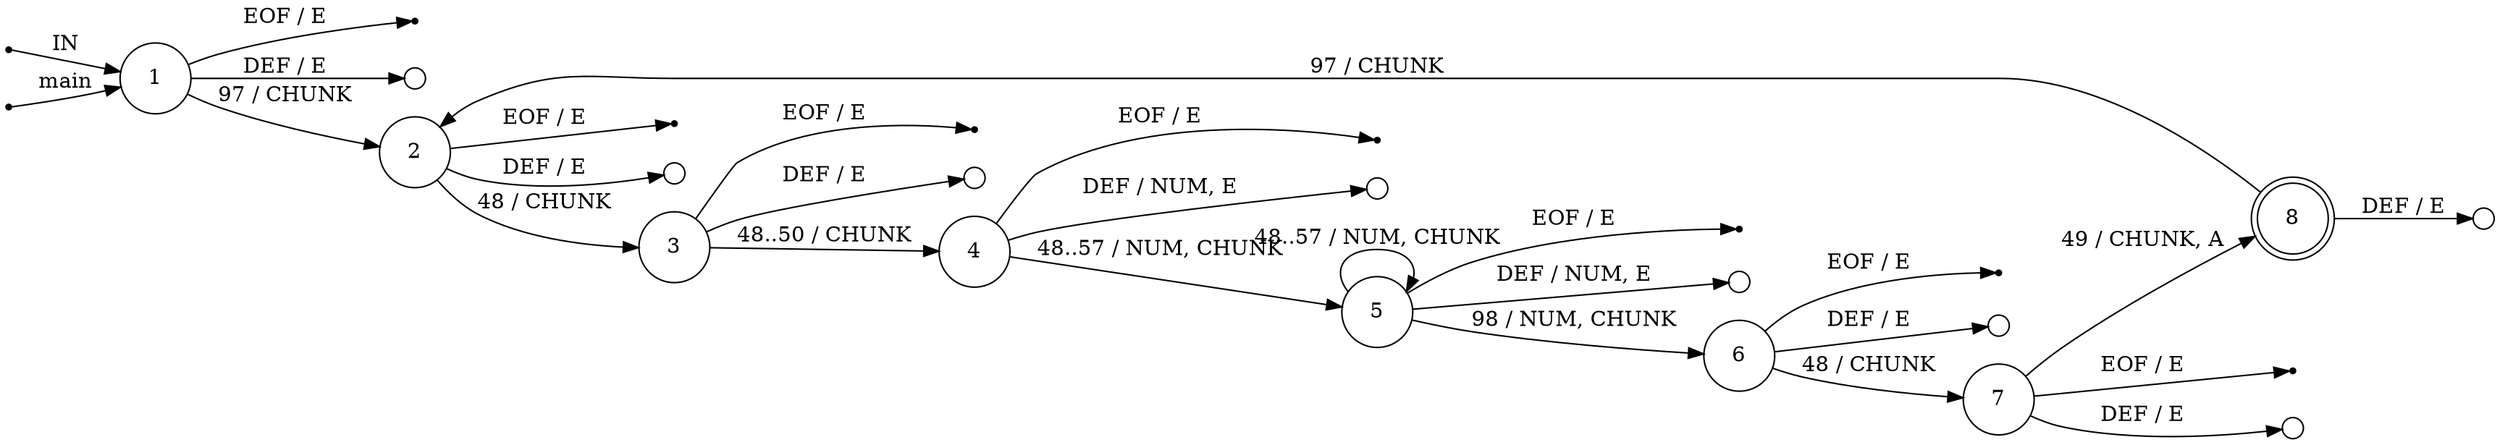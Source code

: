 digraph foo {
	rankdir=LR;
	node [ shape = point ];
	ENTRY;
	en_1;
	eof_1;
	eof_2;
	eof_3;
	eof_4;
	eof_5;
	eof_6;
	eof_7;
	node [ shape = circle, height = 0.2 ];
	err_1 [ label=""];
	err_2 [ label=""];
	err_3 [ label=""];
	err_4 [ label=""];
	err_5 [ label=""];
	err_6 [ label=""];
	err_7 [ label=""];
	err_8 [ label=""];
	node [ fixedsize = true, height = 0.65, shape = doublecircle ];
	8;
	node [ shape = circle ];
	1 -> 2 [ label = "97 / CHUNK" ];
	1 -> err_1 [ label = "DEF / E" ];
	2 -> 3 [ label = "48 / CHUNK" ];
	2 -> err_2 [ label = "DEF / E" ];
	3 -> 4 [ label = "48..50 / CHUNK" ];
	3 -> err_3 [ label = "DEF / E" ];
	4 -> 5 [ label = "48..57 / NUM, CHUNK" ];
	4 -> err_4 [ label = "DEF / NUM, E" ];
	5 -> 5 [ label = "48..57 / NUM, CHUNK" ];
	5 -> 6 [ label = "98 / NUM, CHUNK" ];
	5 -> err_5 [ label = "DEF / NUM, E" ];
	6 -> 7 [ label = "48 / CHUNK" ];
	6 -> err_6 [ label = "DEF / E" ];
	7 -> 8 [ label = "49 / CHUNK, A" ];
	7 -> err_7 [ label = "DEF / E" ];
	8 -> 2 [ label = "97 / CHUNK" ];
	8 -> err_8 [ label = "DEF / E" ];
	ENTRY -> 1 [ label = "IN" ];
	en_1 -> 1 [ label = "main" ];
	1 -> eof_1 [ label = "EOF / E" ];
	2 -> eof_2 [ label = "EOF / E" ];
	3 -> eof_3 [ label = "EOF / E" ];
	4 -> eof_4 [ label = "EOF / E" ];
	5 -> eof_5 [ label = "EOF / E" ];
	6 -> eof_6 [ label = "EOF / E" ];
	7 -> eof_7 [ label = "EOF / E" ];
}
